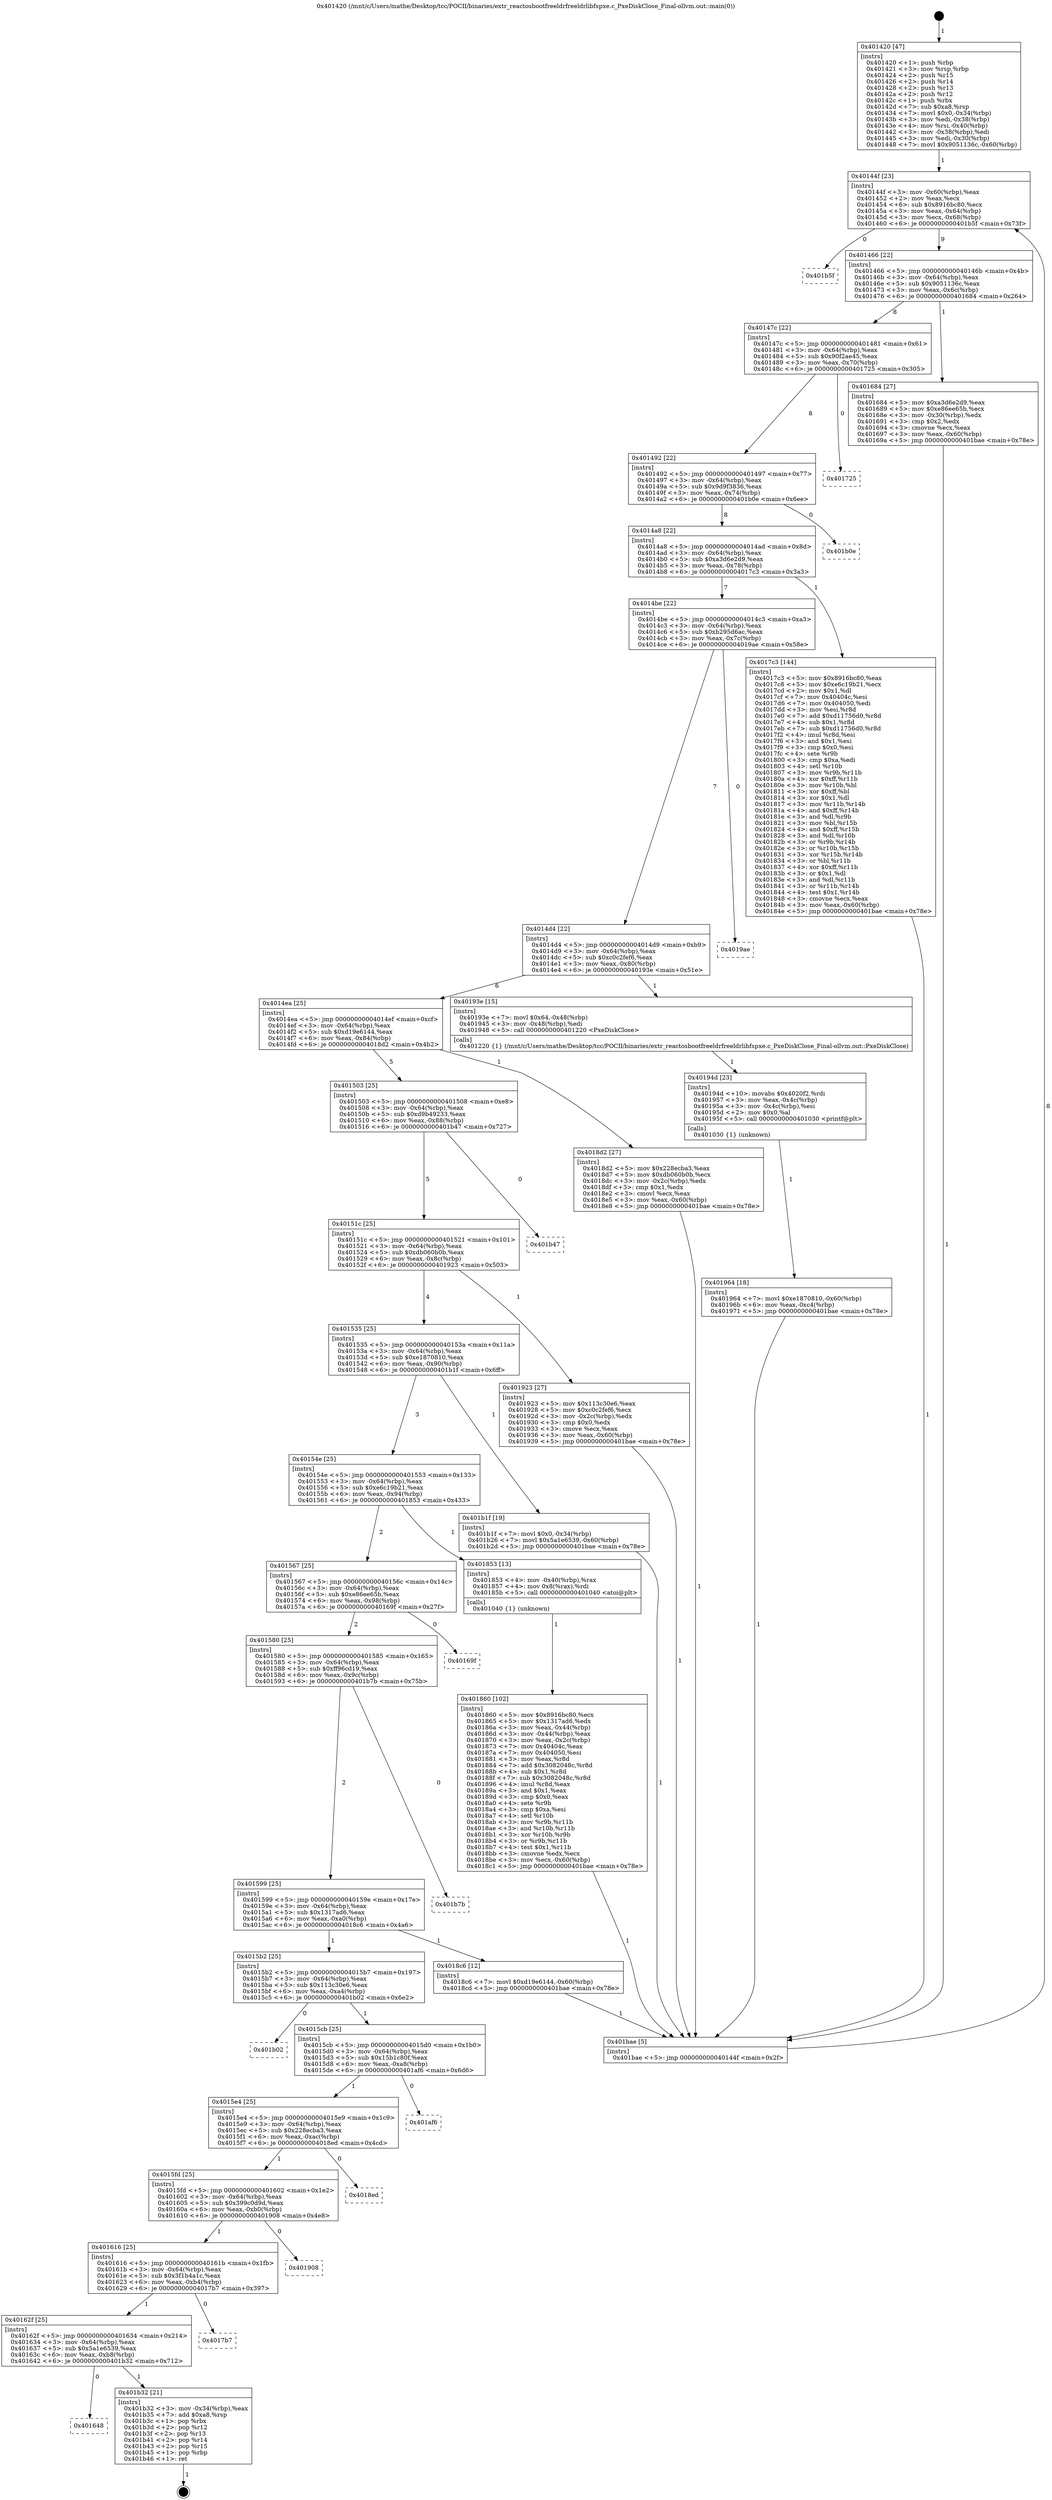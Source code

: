 digraph "0x401420" {
  label = "0x401420 (/mnt/c/Users/mathe/Desktop/tcc/POCII/binaries/extr_reactosbootfreeldrfreeldrlibfspxe.c_PxeDiskClose_Final-ollvm.out::main(0))"
  labelloc = "t"
  node[shape=record]

  Entry [label="",width=0.3,height=0.3,shape=circle,fillcolor=black,style=filled]
  "0x40144f" [label="{
     0x40144f [23]\l
     | [instrs]\l
     &nbsp;&nbsp;0x40144f \<+3\>: mov -0x60(%rbp),%eax\l
     &nbsp;&nbsp;0x401452 \<+2\>: mov %eax,%ecx\l
     &nbsp;&nbsp;0x401454 \<+6\>: sub $0x8916bc80,%ecx\l
     &nbsp;&nbsp;0x40145a \<+3\>: mov %eax,-0x64(%rbp)\l
     &nbsp;&nbsp;0x40145d \<+3\>: mov %ecx,-0x68(%rbp)\l
     &nbsp;&nbsp;0x401460 \<+6\>: je 0000000000401b5f \<main+0x73f\>\l
  }"]
  "0x401b5f" [label="{
     0x401b5f\l
  }", style=dashed]
  "0x401466" [label="{
     0x401466 [22]\l
     | [instrs]\l
     &nbsp;&nbsp;0x401466 \<+5\>: jmp 000000000040146b \<main+0x4b\>\l
     &nbsp;&nbsp;0x40146b \<+3\>: mov -0x64(%rbp),%eax\l
     &nbsp;&nbsp;0x40146e \<+5\>: sub $0x9051136c,%eax\l
     &nbsp;&nbsp;0x401473 \<+3\>: mov %eax,-0x6c(%rbp)\l
     &nbsp;&nbsp;0x401476 \<+6\>: je 0000000000401684 \<main+0x264\>\l
  }"]
  Exit [label="",width=0.3,height=0.3,shape=circle,fillcolor=black,style=filled,peripheries=2]
  "0x401684" [label="{
     0x401684 [27]\l
     | [instrs]\l
     &nbsp;&nbsp;0x401684 \<+5\>: mov $0xa3d6e2d9,%eax\l
     &nbsp;&nbsp;0x401689 \<+5\>: mov $0xe86ee65b,%ecx\l
     &nbsp;&nbsp;0x40168e \<+3\>: mov -0x30(%rbp),%edx\l
     &nbsp;&nbsp;0x401691 \<+3\>: cmp $0x2,%edx\l
     &nbsp;&nbsp;0x401694 \<+3\>: cmovne %ecx,%eax\l
     &nbsp;&nbsp;0x401697 \<+3\>: mov %eax,-0x60(%rbp)\l
     &nbsp;&nbsp;0x40169a \<+5\>: jmp 0000000000401bae \<main+0x78e\>\l
  }"]
  "0x40147c" [label="{
     0x40147c [22]\l
     | [instrs]\l
     &nbsp;&nbsp;0x40147c \<+5\>: jmp 0000000000401481 \<main+0x61\>\l
     &nbsp;&nbsp;0x401481 \<+3\>: mov -0x64(%rbp),%eax\l
     &nbsp;&nbsp;0x401484 \<+5\>: sub $0x90f2ae45,%eax\l
     &nbsp;&nbsp;0x401489 \<+3\>: mov %eax,-0x70(%rbp)\l
     &nbsp;&nbsp;0x40148c \<+6\>: je 0000000000401725 \<main+0x305\>\l
  }"]
  "0x401bae" [label="{
     0x401bae [5]\l
     | [instrs]\l
     &nbsp;&nbsp;0x401bae \<+5\>: jmp 000000000040144f \<main+0x2f\>\l
  }"]
  "0x401420" [label="{
     0x401420 [47]\l
     | [instrs]\l
     &nbsp;&nbsp;0x401420 \<+1\>: push %rbp\l
     &nbsp;&nbsp;0x401421 \<+3\>: mov %rsp,%rbp\l
     &nbsp;&nbsp;0x401424 \<+2\>: push %r15\l
     &nbsp;&nbsp;0x401426 \<+2\>: push %r14\l
     &nbsp;&nbsp;0x401428 \<+2\>: push %r13\l
     &nbsp;&nbsp;0x40142a \<+2\>: push %r12\l
     &nbsp;&nbsp;0x40142c \<+1\>: push %rbx\l
     &nbsp;&nbsp;0x40142d \<+7\>: sub $0xa8,%rsp\l
     &nbsp;&nbsp;0x401434 \<+7\>: movl $0x0,-0x34(%rbp)\l
     &nbsp;&nbsp;0x40143b \<+3\>: mov %edi,-0x38(%rbp)\l
     &nbsp;&nbsp;0x40143e \<+4\>: mov %rsi,-0x40(%rbp)\l
     &nbsp;&nbsp;0x401442 \<+3\>: mov -0x38(%rbp),%edi\l
     &nbsp;&nbsp;0x401445 \<+3\>: mov %edi,-0x30(%rbp)\l
     &nbsp;&nbsp;0x401448 \<+7\>: movl $0x9051136c,-0x60(%rbp)\l
  }"]
  "0x401648" [label="{
     0x401648\l
  }", style=dashed]
  "0x401725" [label="{
     0x401725\l
  }", style=dashed]
  "0x401492" [label="{
     0x401492 [22]\l
     | [instrs]\l
     &nbsp;&nbsp;0x401492 \<+5\>: jmp 0000000000401497 \<main+0x77\>\l
     &nbsp;&nbsp;0x401497 \<+3\>: mov -0x64(%rbp),%eax\l
     &nbsp;&nbsp;0x40149a \<+5\>: sub $0x9d9f3836,%eax\l
     &nbsp;&nbsp;0x40149f \<+3\>: mov %eax,-0x74(%rbp)\l
     &nbsp;&nbsp;0x4014a2 \<+6\>: je 0000000000401b0e \<main+0x6ee\>\l
  }"]
  "0x401b32" [label="{
     0x401b32 [21]\l
     | [instrs]\l
     &nbsp;&nbsp;0x401b32 \<+3\>: mov -0x34(%rbp),%eax\l
     &nbsp;&nbsp;0x401b35 \<+7\>: add $0xa8,%rsp\l
     &nbsp;&nbsp;0x401b3c \<+1\>: pop %rbx\l
     &nbsp;&nbsp;0x401b3d \<+2\>: pop %r12\l
     &nbsp;&nbsp;0x401b3f \<+2\>: pop %r13\l
     &nbsp;&nbsp;0x401b41 \<+2\>: pop %r14\l
     &nbsp;&nbsp;0x401b43 \<+2\>: pop %r15\l
     &nbsp;&nbsp;0x401b45 \<+1\>: pop %rbp\l
     &nbsp;&nbsp;0x401b46 \<+1\>: ret\l
  }"]
  "0x401b0e" [label="{
     0x401b0e\l
  }", style=dashed]
  "0x4014a8" [label="{
     0x4014a8 [22]\l
     | [instrs]\l
     &nbsp;&nbsp;0x4014a8 \<+5\>: jmp 00000000004014ad \<main+0x8d\>\l
     &nbsp;&nbsp;0x4014ad \<+3\>: mov -0x64(%rbp),%eax\l
     &nbsp;&nbsp;0x4014b0 \<+5\>: sub $0xa3d6e2d9,%eax\l
     &nbsp;&nbsp;0x4014b5 \<+3\>: mov %eax,-0x78(%rbp)\l
     &nbsp;&nbsp;0x4014b8 \<+6\>: je 00000000004017c3 \<main+0x3a3\>\l
  }"]
  "0x40162f" [label="{
     0x40162f [25]\l
     | [instrs]\l
     &nbsp;&nbsp;0x40162f \<+5\>: jmp 0000000000401634 \<main+0x214\>\l
     &nbsp;&nbsp;0x401634 \<+3\>: mov -0x64(%rbp),%eax\l
     &nbsp;&nbsp;0x401637 \<+5\>: sub $0x5a1e6539,%eax\l
     &nbsp;&nbsp;0x40163c \<+6\>: mov %eax,-0xb8(%rbp)\l
     &nbsp;&nbsp;0x401642 \<+6\>: je 0000000000401b32 \<main+0x712\>\l
  }"]
  "0x4017c3" [label="{
     0x4017c3 [144]\l
     | [instrs]\l
     &nbsp;&nbsp;0x4017c3 \<+5\>: mov $0x8916bc80,%eax\l
     &nbsp;&nbsp;0x4017c8 \<+5\>: mov $0xe6c19b21,%ecx\l
     &nbsp;&nbsp;0x4017cd \<+2\>: mov $0x1,%dl\l
     &nbsp;&nbsp;0x4017cf \<+7\>: mov 0x40404c,%esi\l
     &nbsp;&nbsp;0x4017d6 \<+7\>: mov 0x404050,%edi\l
     &nbsp;&nbsp;0x4017dd \<+3\>: mov %esi,%r8d\l
     &nbsp;&nbsp;0x4017e0 \<+7\>: add $0xd11756d0,%r8d\l
     &nbsp;&nbsp;0x4017e7 \<+4\>: sub $0x1,%r8d\l
     &nbsp;&nbsp;0x4017eb \<+7\>: sub $0xd11756d0,%r8d\l
     &nbsp;&nbsp;0x4017f2 \<+4\>: imul %r8d,%esi\l
     &nbsp;&nbsp;0x4017f6 \<+3\>: and $0x1,%esi\l
     &nbsp;&nbsp;0x4017f9 \<+3\>: cmp $0x0,%esi\l
     &nbsp;&nbsp;0x4017fc \<+4\>: sete %r9b\l
     &nbsp;&nbsp;0x401800 \<+3\>: cmp $0xa,%edi\l
     &nbsp;&nbsp;0x401803 \<+4\>: setl %r10b\l
     &nbsp;&nbsp;0x401807 \<+3\>: mov %r9b,%r11b\l
     &nbsp;&nbsp;0x40180a \<+4\>: xor $0xff,%r11b\l
     &nbsp;&nbsp;0x40180e \<+3\>: mov %r10b,%bl\l
     &nbsp;&nbsp;0x401811 \<+3\>: xor $0xff,%bl\l
     &nbsp;&nbsp;0x401814 \<+3\>: xor $0x1,%dl\l
     &nbsp;&nbsp;0x401817 \<+3\>: mov %r11b,%r14b\l
     &nbsp;&nbsp;0x40181a \<+4\>: and $0xff,%r14b\l
     &nbsp;&nbsp;0x40181e \<+3\>: and %dl,%r9b\l
     &nbsp;&nbsp;0x401821 \<+3\>: mov %bl,%r15b\l
     &nbsp;&nbsp;0x401824 \<+4\>: and $0xff,%r15b\l
     &nbsp;&nbsp;0x401828 \<+3\>: and %dl,%r10b\l
     &nbsp;&nbsp;0x40182b \<+3\>: or %r9b,%r14b\l
     &nbsp;&nbsp;0x40182e \<+3\>: or %r10b,%r15b\l
     &nbsp;&nbsp;0x401831 \<+3\>: xor %r15b,%r14b\l
     &nbsp;&nbsp;0x401834 \<+3\>: or %bl,%r11b\l
     &nbsp;&nbsp;0x401837 \<+4\>: xor $0xff,%r11b\l
     &nbsp;&nbsp;0x40183b \<+3\>: or $0x1,%dl\l
     &nbsp;&nbsp;0x40183e \<+3\>: and %dl,%r11b\l
     &nbsp;&nbsp;0x401841 \<+3\>: or %r11b,%r14b\l
     &nbsp;&nbsp;0x401844 \<+4\>: test $0x1,%r14b\l
     &nbsp;&nbsp;0x401848 \<+3\>: cmovne %ecx,%eax\l
     &nbsp;&nbsp;0x40184b \<+3\>: mov %eax,-0x60(%rbp)\l
     &nbsp;&nbsp;0x40184e \<+5\>: jmp 0000000000401bae \<main+0x78e\>\l
  }"]
  "0x4014be" [label="{
     0x4014be [22]\l
     | [instrs]\l
     &nbsp;&nbsp;0x4014be \<+5\>: jmp 00000000004014c3 \<main+0xa3\>\l
     &nbsp;&nbsp;0x4014c3 \<+3\>: mov -0x64(%rbp),%eax\l
     &nbsp;&nbsp;0x4014c6 \<+5\>: sub $0xb295d6ac,%eax\l
     &nbsp;&nbsp;0x4014cb \<+3\>: mov %eax,-0x7c(%rbp)\l
     &nbsp;&nbsp;0x4014ce \<+6\>: je 00000000004019ae \<main+0x58e\>\l
  }"]
  "0x4017b7" [label="{
     0x4017b7\l
  }", style=dashed]
  "0x4019ae" [label="{
     0x4019ae\l
  }", style=dashed]
  "0x4014d4" [label="{
     0x4014d4 [22]\l
     | [instrs]\l
     &nbsp;&nbsp;0x4014d4 \<+5\>: jmp 00000000004014d9 \<main+0xb9\>\l
     &nbsp;&nbsp;0x4014d9 \<+3\>: mov -0x64(%rbp),%eax\l
     &nbsp;&nbsp;0x4014dc \<+5\>: sub $0xc0c2fef6,%eax\l
     &nbsp;&nbsp;0x4014e1 \<+3\>: mov %eax,-0x80(%rbp)\l
     &nbsp;&nbsp;0x4014e4 \<+6\>: je 000000000040193e \<main+0x51e\>\l
  }"]
  "0x401616" [label="{
     0x401616 [25]\l
     | [instrs]\l
     &nbsp;&nbsp;0x401616 \<+5\>: jmp 000000000040161b \<main+0x1fb\>\l
     &nbsp;&nbsp;0x40161b \<+3\>: mov -0x64(%rbp),%eax\l
     &nbsp;&nbsp;0x40161e \<+5\>: sub $0x3f1b4a1c,%eax\l
     &nbsp;&nbsp;0x401623 \<+6\>: mov %eax,-0xb4(%rbp)\l
     &nbsp;&nbsp;0x401629 \<+6\>: je 00000000004017b7 \<main+0x397\>\l
  }"]
  "0x40193e" [label="{
     0x40193e [15]\l
     | [instrs]\l
     &nbsp;&nbsp;0x40193e \<+7\>: movl $0x64,-0x48(%rbp)\l
     &nbsp;&nbsp;0x401945 \<+3\>: mov -0x48(%rbp),%edi\l
     &nbsp;&nbsp;0x401948 \<+5\>: call 0000000000401220 \<PxeDiskClose\>\l
     | [calls]\l
     &nbsp;&nbsp;0x401220 \{1\} (/mnt/c/Users/mathe/Desktop/tcc/POCII/binaries/extr_reactosbootfreeldrfreeldrlibfspxe.c_PxeDiskClose_Final-ollvm.out::PxeDiskClose)\l
  }"]
  "0x4014ea" [label="{
     0x4014ea [25]\l
     | [instrs]\l
     &nbsp;&nbsp;0x4014ea \<+5\>: jmp 00000000004014ef \<main+0xcf\>\l
     &nbsp;&nbsp;0x4014ef \<+3\>: mov -0x64(%rbp),%eax\l
     &nbsp;&nbsp;0x4014f2 \<+5\>: sub $0xd19e6144,%eax\l
     &nbsp;&nbsp;0x4014f7 \<+6\>: mov %eax,-0x84(%rbp)\l
     &nbsp;&nbsp;0x4014fd \<+6\>: je 00000000004018d2 \<main+0x4b2\>\l
  }"]
  "0x401908" [label="{
     0x401908\l
  }", style=dashed]
  "0x4018d2" [label="{
     0x4018d2 [27]\l
     | [instrs]\l
     &nbsp;&nbsp;0x4018d2 \<+5\>: mov $0x228ecba3,%eax\l
     &nbsp;&nbsp;0x4018d7 \<+5\>: mov $0xdb060b0b,%ecx\l
     &nbsp;&nbsp;0x4018dc \<+3\>: mov -0x2c(%rbp),%edx\l
     &nbsp;&nbsp;0x4018df \<+3\>: cmp $0x1,%edx\l
     &nbsp;&nbsp;0x4018e2 \<+3\>: cmovl %ecx,%eax\l
     &nbsp;&nbsp;0x4018e5 \<+3\>: mov %eax,-0x60(%rbp)\l
     &nbsp;&nbsp;0x4018e8 \<+5\>: jmp 0000000000401bae \<main+0x78e\>\l
  }"]
  "0x401503" [label="{
     0x401503 [25]\l
     | [instrs]\l
     &nbsp;&nbsp;0x401503 \<+5\>: jmp 0000000000401508 \<main+0xe8\>\l
     &nbsp;&nbsp;0x401508 \<+3\>: mov -0x64(%rbp),%eax\l
     &nbsp;&nbsp;0x40150b \<+5\>: sub $0xd9b49233,%eax\l
     &nbsp;&nbsp;0x401510 \<+6\>: mov %eax,-0x88(%rbp)\l
     &nbsp;&nbsp;0x401516 \<+6\>: je 0000000000401b47 \<main+0x727\>\l
  }"]
  "0x4015fd" [label="{
     0x4015fd [25]\l
     | [instrs]\l
     &nbsp;&nbsp;0x4015fd \<+5\>: jmp 0000000000401602 \<main+0x1e2\>\l
     &nbsp;&nbsp;0x401602 \<+3\>: mov -0x64(%rbp),%eax\l
     &nbsp;&nbsp;0x401605 \<+5\>: sub $0x399c0d9d,%eax\l
     &nbsp;&nbsp;0x40160a \<+6\>: mov %eax,-0xb0(%rbp)\l
     &nbsp;&nbsp;0x401610 \<+6\>: je 0000000000401908 \<main+0x4e8\>\l
  }"]
  "0x401b47" [label="{
     0x401b47\l
  }", style=dashed]
  "0x40151c" [label="{
     0x40151c [25]\l
     | [instrs]\l
     &nbsp;&nbsp;0x40151c \<+5\>: jmp 0000000000401521 \<main+0x101\>\l
     &nbsp;&nbsp;0x401521 \<+3\>: mov -0x64(%rbp),%eax\l
     &nbsp;&nbsp;0x401524 \<+5\>: sub $0xdb060b0b,%eax\l
     &nbsp;&nbsp;0x401529 \<+6\>: mov %eax,-0x8c(%rbp)\l
     &nbsp;&nbsp;0x40152f \<+6\>: je 0000000000401923 \<main+0x503\>\l
  }"]
  "0x4018ed" [label="{
     0x4018ed\l
  }", style=dashed]
  "0x401923" [label="{
     0x401923 [27]\l
     | [instrs]\l
     &nbsp;&nbsp;0x401923 \<+5\>: mov $0x113c30e6,%eax\l
     &nbsp;&nbsp;0x401928 \<+5\>: mov $0xc0c2fef6,%ecx\l
     &nbsp;&nbsp;0x40192d \<+3\>: mov -0x2c(%rbp),%edx\l
     &nbsp;&nbsp;0x401930 \<+3\>: cmp $0x0,%edx\l
     &nbsp;&nbsp;0x401933 \<+3\>: cmove %ecx,%eax\l
     &nbsp;&nbsp;0x401936 \<+3\>: mov %eax,-0x60(%rbp)\l
     &nbsp;&nbsp;0x401939 \<+5\>: jmp 0000000000401bae \<main+0x78e\>\l
  }"]
  "0x401535" [label="{
     0x401535 [25]\l
     | [instrs]\l
     &nbsp;&nbsp;0x401535 \<+5\>: jmp 000000000040153a \<main+0x11a\>\l
     &nbsp;&nbsp;0x40153a \<+3\>: mov -0x64(%rbp),%eax\l
     &nbsp;&nbsp;0x40153d \<+5\>: sub $0xe1870810,%eax\l
     &nbsp;&nbsp;0x401542 \<+6\>: mov %eax,-0x90(%rbp)\l
     &nbsp;&nbsp;0x401548 \<+6\>: je 0000000000401b1f \<main+0x6ff\>\l
  }"]
  "0x4015e4" [label="{
     0x4015e4 [25]\l
     | [instrs]\l
     &nbsp;&nbsp;0x4015e4 \<+5\>: jmp 00000000004015e9 \<main+0x1c9\>\l
     &nbsp;&nbsp;0x4015e9 \<+3\>: mov -0x64(%rbp),%eax\l
     &nbsp;&nbsp;0x4015ec \<+5\>: sub $0x228ecba3,%eax\l
     &nbsp;&nbsp;0x4015f1 \<+6\>: mov %eax,-0xac(%rbp)\l
     &nbsp;&nbsp;0x4015f7 \<+6\>: je 00000000004018ed \<main+0x4cd\>\l
  }"]
  "0x401b1f" [label="{
     0x401b1f [19]\l
     | [instrs]\l
     &nbsp;&nbsp;0x401b1f \<+7\>: movl $0x0,-0x34(%rbp)\l
     &nbsp;&nbsp;0x401b26 \<+7\>: movl $0x5a1e6539,-0x60(%rbp)\l
     &nbsp;&nbsp;0x401b2d \<+5\>: jmp 0000000000401bae \<main+0x78e\>\l
  }"]
  "0x40154e" [label="{
     0x40154e [25]\l
     | [instrs]\l
     &nbsp;&nbsp;0x40154e \<+5\>: jmp 0000000000401553 \<main+0x133\>\l
     &nbsp;&nbsp;0x401553 \<+3\>: mov -0x64(%rbp),%eax\l
     &nbsp;&nbsp;0x401556 \<+5\>: sub $0xe6c19b21,%eax\l
     &nbsp;&nbsp;0x40155b \<+6\>: mov %eax,-0x94(%rbp)\l
     &nbsp;&nbsp;0x401561 \<+6\>: je 0000000000401853 \<main+0x433\>\l
  }"]
  "0x401af6" [label="{
     0x401af6\l
  }", style=dashed]
  "0x401853" [label="{
     0x401853 [13]\l
     | [instrs]\l
     &nbsp;&nbsp;0x401853 \<+4\>: mov -0x40(%rbp),%rax\l
     &nbsp;&nbsp;0x401857 \<+4\>: mov 0x8(%rax),%rdi\l
     &nbsp;&nbsp;0x40185b \<+5\>: call 0000000000401040 \<atoi@plt\>\l
     | [calls]\l
     &nbsp;&nbsp;0x401040 \{1\} (unknown)\l
  }"]
  "0x401567" [label="{
     0x401567 [25]\l
     | [instrs]\l
     &nbsp;&nbsp;0x401567 \<+5\>: jmp 000000000040156c \<main+0x14c\>\l
     &nbsp;&nbsp;0x40156c \<+3\>: mov -0x64(%rbp),%eax\l
     &nbsp;&nbsp;0x40156f \<+5\>: sub $0xe86ee65b,%eax\l
     &nbsp;&nbsp;0x401574 \<+6\>: mov %eax,-0x98(%rbp)\l
     &nbsp;&nbsp;0x40157a \<+6\>: je 000000000040169f \<main+0x27f\>\l
  }"]
  "0x401860" [label="{
     0x401860 [102]\l
     | [instrs]\l
     &nbsp;&nbsp;0x401860 \<+5\>: mov $0x8916bc80,%ecx\l
     &nbsp;&nbsp;0x401865 \<+5\>: mov $0x1317ad6,%edx\l
     &nbsp;&nbsp;0x40186a \<+3\>: mov %eax,-0x44(%rbp)\l
     &nbsp;&nbsp;0x40186d \<+3\>: mov -0x44(%rbp),%eax\l
     &nbsp;&nbsp;0x401870 \<+3\>: mov %eax,-0x2c(%rbp)\l
     &nbsp;&nbsp;0x401873 \<+7\>: mov 0x40404c,%eax\l
     &nbsp;&nbsp;0x40187a \<+7\>: mov 0x404050,%esi\l
     &nbsp;&nbsp;0x401881 \<+3\>: mov %eax,%r8d\l
     &nbsp;&nbsp;0x401884 \<+7\>: add $0x3082048c,%r8d\l
     &nbsp;&nbsp;0x40188b \<+4\>: sub $0x1,%r8d\l
     &nbsp;&nbsp;0x40188f \<+7\>: sub $0x3082048c,%r8d\l
     &nbsp;&nbsp;0x401896 \<+4\>: imul %r8d,%eax\l
     &nbsp;&nbsp;0x40189a \<+3\>: and $0x1,%eax\l
     &nbsp;&nbsp;0x40189d \<+3\>: cmp $0x0,%eax\l
     &nbsp;&nbsp;0x4018a0 \<+4\>: sete %r9b\l
     &nbsp;&nbsp;0x4018a4 \<+3\>: cmp $0xa,%esi\l
     &nbsp;&nbsp;0x4018a7 \<+4\>: setl %r10b\l
     &nbsp;&nbsp;0x4018ab \<+3\>: mov %r9b,%r11b\l
     &nbsp;&nbsp;0x4018ae \<+3\>: and %r10b,%r11b\l
     &nbsp;&nbsp;0x4018b1 \<+3\>: xor %r10b,%r9b\l
     &nbsp;&nbsp;0x4018b4 \<+3\>: or %r9b,%r11b\l
     &nbsp;&nbsp;0x4018b7 \<+4\>: test $0x1,%r11b\l
     &nbsp;&nbsp;0x4018bb \<+3\>: cmovne %edx,%ecx\l
     &nbsp;&nbsp;0x4018be \<+3\>: mov %ecx,-0x60(%rbp)\l
     &nbsp;&nbsp;0x4018c1 \<+5\>: jmp 0000000000401bae \<main+0x78e\>\l
  }"]
  "0x4015cb" [label="{
     0x4015cb [25]\l
     | [instrs]\l
     &nbsp;&nbsp;0x4015cb \<+5\>: jmp 00000000004015d0 \<main+0x1b0\>\l
     &nbsp;&nbsp;0x4015d0 \<+3\>: mov -0x64(%rbp),%eax\l
     &nbsp;&nbsp;0x4015d3 \<+5\>: sub $0x15b1c80f,%eax\l
     &nbsp;&nbsp;0x4015d8 \<+6\>: mov %eax,-0xa8(%rbp)\l
     &nbsp;&nbsp;0x4015de \<+6\>: je 0000000000401af6 \<main+0x6d6\>\l
  }"]
  "0x40169f" [label="{
     0x40169f\l
  }", style=dashed]
  "0x401580" [label="{
     0x401580 [25]\l
     | [instrs]\l
     &nbsp;&nbsp;0x401580 \<+5\>: jmp 0000000000401585 \<main+0x165\>\l
     &nbsp;&nbsp;0x401585 \<+3\>: mov -0x64(%rbp),%eax\l
     &nbsp;&nbsp;0x401588 \<+5\>: sub $0xff96cd19,%eax\l
     &nbsp;&nbsp;0x40158d \<+6\>: mov %eax,-0x9c(%rbp)\l
     &nbsp;&nbsp;0x401593 \<+6\>: je 0000000000401b7b \<main+0x75b\>\l
  }"]
  "0x401b02" [label="{
     0x401b02\l
  }", style=dashed]
  "0x401b7b" [label="{
     0x401b7b\l
  }", style=dashed]
  "0x401599" [label="{
     0x401599 [25]\l
     | [instrs]\l
     &nbsp;&nbsp;0x401599 \<+5\>: jmp 000000000040159e \<main+0x17e\>\l
     &nbsp;&nbsp;0x40159e \<+3\>: mov -0x64(%rbp),%eax\l
     &nbsp;&nbsp;0x4015a1 \<+5\>: sub $0x1317ad6,%eax\l
     &nbsp;&nbsp;0x4015a6 \<+6\>: mov %eax,-0xa0(%rbp)\l
     &nbsp;&nbsp;0x4015ac \<+6\>: je 00000000004018c6 \<main+0x4a6\>\l
  }"]
  "0x401964" [label="{
     0x401964 [18]\l
     | [instrs]\l
     &nbsp;&nbsp;0x401964 \<+7\>: movl $0xe1870810,-0x60(%rbp)\l
     &nbsp;&nbsp;0x40196b \<+6\>: mov %eax,-0xc4(%rbp)\l
     &nbsp;&nbsp;0x401971 \<+5\>: jmp 0000000000401bae \<main+0x78e\>\l
  }"]
  "0x4018c6" [label="{
     0x4018c6 [12]\l
     | [instrs]\l
     &nbsp;&nbsp;0x4018c6 \<+7\>: movl $0xd19e6144,-0x60(%rbp)\l
     &nbsp;&nbsp;0x4018cd \<+5\>: jmp 0000000000401bae \<main+0x78e\>\l
  }"]
  "0x4015b2" [label="{
     0x4015b2 [25]\l
     | [instrs]\l
     &nbsp;&nbsp;0x4015b2 \<+5\>: jmp 00000000004015b7 \<main+0x197\>\l
     &nbsp;&nbsp;0x4015b7 \<+3\>: mov -0x64(%rbp),%eax\l
     &nbsp;&nbsp;0x4015ba \<+5\>: sub $0x113c30e6,%eax\l
     &nbsp;&nbsp;0x4015bf \<+6\>: mov %eax,-0xa4(%rbp)\l
     &nbsp;&nbsp;0x4015c5 \<+6\>: je 0000000000401b02 \<main+0x6e2\>\l
  }"]
  "0x40194d" [label="{
     0x40194d [23]\l
     | [instrs]\l
     &nbsp;&nbsp;0x40194d \<+10\>: movabs $0x4020f2,%rdi\l
     &nbsp;&nbsp;0x401957 \<+3\>: mov %eax,-0x4c(%rbp)\l
     &nbsp;&nbsp;0x40195a \<+3\>: mov -0x4c(%rbp),%esi\l
     &nbsp;&nbsp;0x40195d \<+2\>: mov $0x0,%al\l
     &nbsp;&nbsp;0x40195f \<+5\>: call 0000000000401030 \<printf@plt\>\l
     | [calls]\l
     &nbsp;&nbsp;0x401030 \{1\} (unknown)\l
  }"]
  Entry -> "0x401420" [label=" 1"]
  "0x40144f" -> "0x401b5f" [label=" 0"]
  "0x40144f" -> "0x401466" [label=" 9"]
  "0x401b32" -> Exit [label=" 1"]
  "0x401466" -> "0x401684" [label=" 1"]
  "0x401466" -> "0x40147c" [label=" 8"]
  "0x401684" -> "0x401bae" [label=" 1"]
  "0x401420" -> "0x40144f" [label=" 1"]
  "0x401bae" -> "0x40144f" [label=" 8"]
  "0x40162f" -> "0x401648" [label=" 0"]
  "0x40147c" -> "0x401725" [label=" 0"]
  "0x40147c" -> "0x401492" [label=" 8"]
  "0x40162f" -> "0x401b32" [label=" 1"]
  "0x401492" -> "0x401b0e" [label=" 0"]
  "0x401492" -> "0x4014a8" [label=" 8"]
  "0x401616" -> "0x40162f" [label=" 1"]
  "0x4014a8" -> "0x4017c3" [label=" 1"]
  "0x4014a8" -> "0x4014be" [label=" 7"]
  "0x4017c3" -> "0x401bae" [label=" 1"]
  "0x401616" -> "0x4017b7" [label=" 0"]
  "0x4014be" -> "0x4019ae" [label=" 0"]
  "0x4014be" -> "0x4014d4" [label=" 7"]
  "0x4015fd" -> "0x401616" [label=" 1"]
  "0x4014d4" -> "0x40193e" [label=" 1"]
  "0x4014d4" -> "0x4014ea" [label=" 6"]
  "0x4015fd" -> "0x401908" [label=" 0"]
  "0x4014ea" -> "0x4018d2" [label=" 1"]
  "0x4014ea" -> "0x401503" [label=" 5"]
  "0x4015e4" -> "0x4015fd" [label=" 1"]
  "0x401503" -> "0x401b47" [label=" 0"]
  "0x401503" -> "0x40151c" [label=" 5"]
  "0x4015e4" -> "0x4018ed" [label=" 0"]
  "0x40151c" -> "0x401923" [label=" 1"]
  "0x40151c" -> "0x401535" [label=" 4"]
  "0x4015cb" -> "0x4015e4" [label=" 1"]
  "0x401535" -> "0x401b1f" [label=" 1"]
  "0x401535" -> "0x40154e" [label=" 3"]
  "0x4015cb" -> "0x401af6" [label=" 0"]
  "0x40154e" -> "0x401853" [label=" 1"]
  "0x40154e" -> "0x401567" [label=" 2"]
  "0x401853" -> "0x401860" [label=" 1"]
  "0x401860" -> "0x401bae" [label=" 1"]
  "0x4015b2" -> "0x4015cb" [label=" 1"]
  "0x401567" -> "0x40169f" [label=" 0"]
  "0x401567" -> "0x401580" [label=" 2"]
  "0x4015b2" -> "0x401b02" [label=" 0"]
  "0x401580" -> "0x401b7b" [label=" 0"]
  "0x401580" -> "0x401599" [label=" 2"]
  "0x401b1f" -> "0x401bae" [label=" 1"]
  "0x401599" -> "0x4018c6" [label=" 1"]
  "0x401599" -> "0x4015b2" [label=" 1"]
  "0x4018c6" -> "0x401bae" [label=" 1"]
  "0x4018d2" -> "0x401bae" [label=" 1"]
  "0x401923" -> "0x401bae" [label=" 1"]
  "0x40193e" -> "0x40194d" [label=" 1"]
  "0x40194d" -> "0x401964" [label=" 1"]
  "0x401964" -> "0x401bae" [label=" 1"]
}
